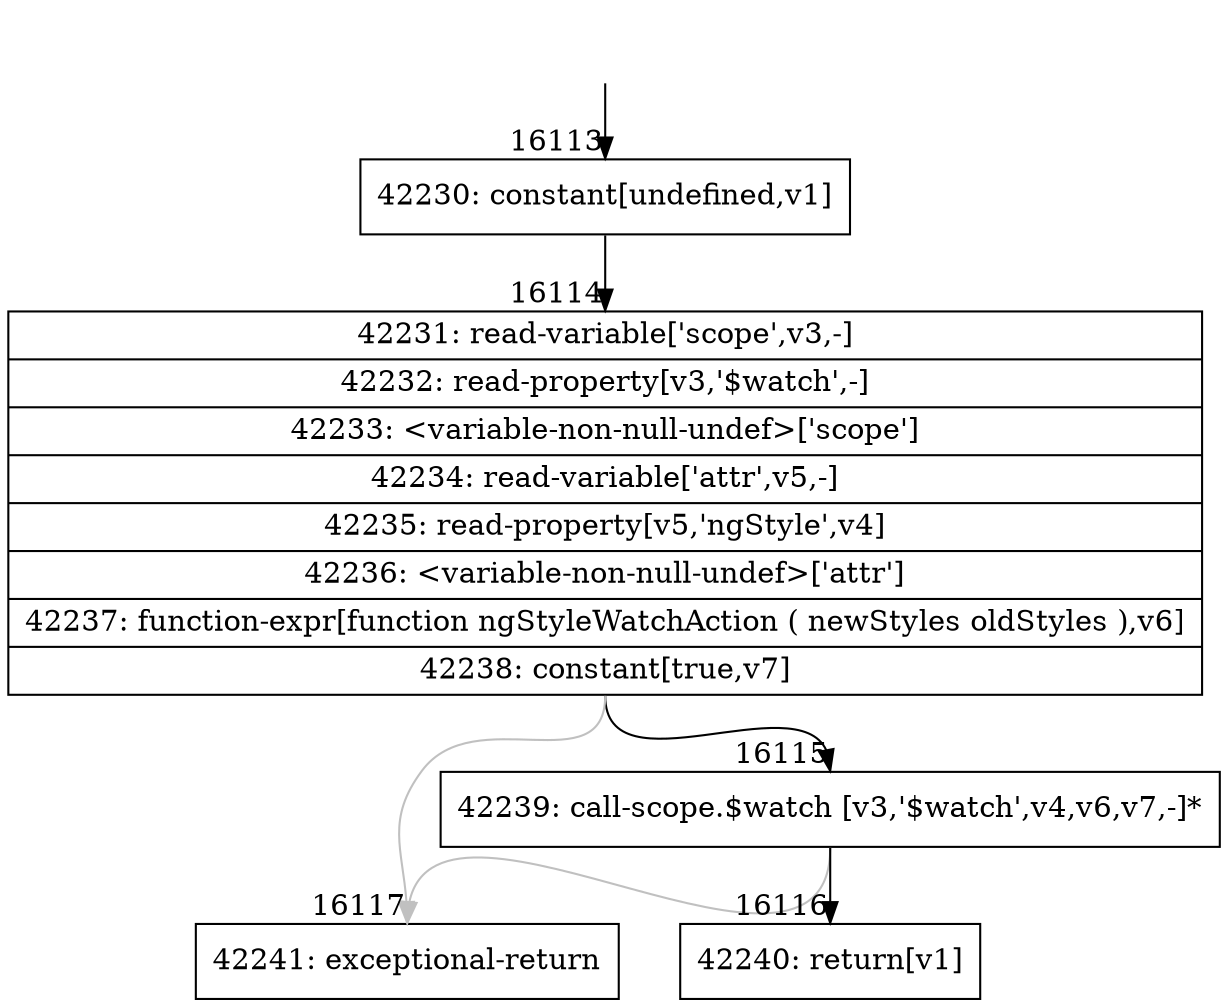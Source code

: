 digraph {
rankdir="TD"
BB_entry1290[shape=none,label=""];
BB_entry1290 -> BB16113 [tailport=s, headport=n, headlabel="    16113"]
BB16113 [shape=record label="{42230: constant[undefined,v1]}" ] 
BB16113 -> BB16114 [tailport=s, headport=n, headlabel="      16114"]
BB16114 [shape=record label="{42231: read-variable['scope',v3,-]|42232: read-property[v3,'$watch',-]|42233: \<variable-non-null-undef\>['scope']|42234: read-variable['attr',v5,-]|42235: read-property[v5,'ngStyle',v4]|42236: \<variable-non-null-undef\>['attr']|42237: function-expr[function ngStyleWatchAction ( newStyles oldStyles ),v6]|42238: constant[true,v7]}" ] 
BB16114 -> BB16115 [tailport=s, headport=n, headlabel="      16115"]
BB16114 -> BB16117 [tailport=s, headport=n, color=gray, headlabel="      16117"]
BB16115 [shape=record label="{42239: call-scope.$watch [v3,'$watch',v4,v6,v7,-]*}" ] 
BB16115 -> BB16116 [tailport=s, headport=n, headlabel="      16116"]
BB16115 -> BB16117 [tailport=s, headport=n, color=gray]
BB16116 [shape=record label="{42240: return[v1]}" ] 
BB16117 [shape=record label="{42241: exceptional-return}" ] 
//#$~ 27608
}
